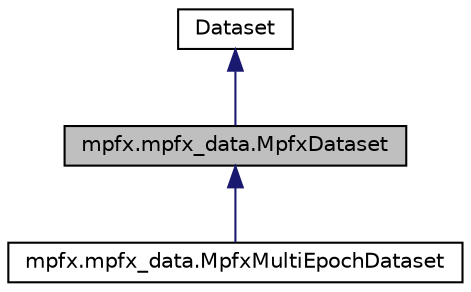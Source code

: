 digraph G
{
  edge [fontname="Helvetica",fontsize="10",labelfontname="Helvetica",labelfontsize="10"];
  node [fontname="Helvetica",fontsize="10",shape=record];
  Node1 [label="mpfx.mpfx_data.MpfxDataset",height=0.2,width=0.4,color="black", fillcolor="grey75", style="filled" fontcolor="black"];
  Node2 -> Node1 [dir=back,color="midnightblue",fontsize="10",style="solid",fontname="Helvetica"];
  Node2 [label="Dataset",height=0.2,width=0.4,color="black", fillcolor="white", style="filled",URL="$classDataset.html"];
  Node1 -> Node3 [dir=back,color="midnightblue",fontsize="10",style="solid",fontname="Helvetica"];
  Node3 [label="mpfx.mpfx_data.MpfxMultiEpochDataset",height=0.2,width=0.4,color="black", fillcolor="white", style="filled",URL="$classmpfx_1_1mpfx__data_1_1MpfxMultiEpochDataset.html",tooltip="Represent a source dataset that takes care of files with multiple exposures (epochs)."];
}
